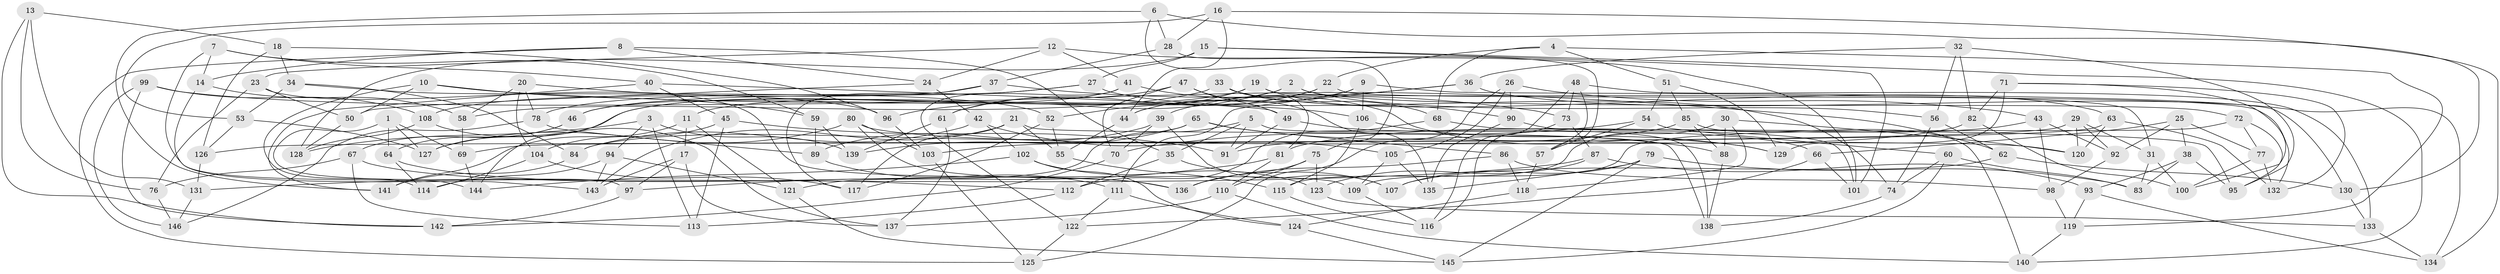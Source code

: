 // coarse degree distribution, {6: 0.5714285714285714, 4: 0.3626373626373626, 5: 0.03296703296703297, 3: 0.03296703296703297}
// Generated by graph-tools (version 1.1) at 2025/42/03/06/25 10:42:19]
// undirected, 146 vertices, 292 edges
graph export_dot {
graph [start="1"]
  node [color=gray90,style=filled];
  1;
  2;
  3;
  4;
  5;
  6;
  7;
  8;
  9;
  10;
  11;
  12;
  13;
  14;
  15;
  16;
  17;
  18;
  19;
  20;
  21;
  22;
  23;
  24;
  25;
  26;
  27;
  28;
  29;
  30;
  31;
  32;
  33;
  34;
  35;
  36;
  37;
  38;
  39;
  40;
  41;
  42;
  43;
  44;
  45;
  46;
  47;
  48;
  49;
  50;
  51;
  52;
  53;
  54;
  55;
  56;
  57;
  58;
  59;
  60;
  61;
  62;
  63;
  64;
  65;
  66;
  67;
  68;
  69;
  70;
  71;
  72;
  73;
  74;
  75;
  76;
  77;
  78;
  79;
  80;
  81;
  82;
  83;
  84;
  85;
  86;
  87;
  88;
  89;
  90;
  91;
  92;
  93;
  94;
  95;
  96;
  97;
  98;
  99;
  100;
  101;
  102;
  103;
  104;
  105;
  106;
  107;
  108;
  109;
  110;
  111;
  112;
  113;
  114;
  115;
  116;
  117;
  118;
  119;
  120;
  121;
  122;
  123;
  124;
  125;
  126;
  127;
  128;
  129;
  130;
  131;
  132;
  133;
  134;
  135;
  136;
  137;
  138;
  139;
  140;
  141;
  142;
  143;
  144;
  145;
  146;
  1 -- 127;
  1 -- 69;
  1 -- 97;
  1 -- 64;
  2 -- 56;
  2 -- 127;
  2 -- 72;
  2 -- 96;
  3 -- 128;
  3 -- 139;
  3 -- 113;
  3 -- 94;
  4 -- 119;
  4 -- 22;
  4 -- 68;
  4 -- 51;
  5 -- 35;
  5 -- 138;
  5 -- 91;
  5 -- 121;
  6 -- 28;
  6 -- 75;
  6 -- 130;
  6 -- 141;
  7 -- 40;
  7 -- 14;
  7 -- 143;
  7 -- 59;
  8 -- 35;
  8 -- 14;
  8 -- 125;
  8 -- 24;
  9 -- 44;
  9 -- 130;
  9 -- 11;
  9 -- 106;
  10 -- 114;
  10 -- 50;
  10 -- 59;
  10 -- 62;
  11 -- 141;
  11 -- 17;
  11 -- 121;
  12 -- 101;
  12 -- 24;
  12 -- 23;
  12 -- 41;
  13 -- 142;
  13 -- 131;
  13 -- 18;
  13 -- 76;
  14 -- 144;
  14 -- 58;
  15 -- 140;
  15 -- 128;
  15 -- 101;
  15 -- 27;
  16 -- 44;
  16 -- 134;
  16 -- 53;
  16 -- 28;
  17 -- 137;
  17 -- 97;
  17 -- 143;
  18 -- 34;
  18 -- 96;
  18 -- 126;
  19 -- 31;
  19 -- 144;
  19 -- 90;
  19 -- 52;
  20 -- 52;
  20 -- 78;
  20 -- 104;
  20 -- 58;
  21 -- 55;
  21 -- 143;
  21 -- 117;
  21 -- 138;
  22 -- 132;
  22 -- 61;
  22 -- 44;
  23 -- 50;
  23 -- 109;
  23 -- 76;
  24 -- 50;
  24 -- 42;
  25 -- 38;
  25 -- 92;
  25 -- 66;
  25 -- 77;
  26 -- 105;
  26 -- 43;
  26 -- 90;
  26 -- 125;
  27 -- 46;
  27 -- 74;
  27 -- 78;
  28 -- 37;
  28 -- 57;
  29 -- 31;
  29 -- 120;
  29 -- 126;
  29 -- 92;
  30 -- 118;
  30 -- 88;
  30 -- 115;
  30 -- 120;
  31 -- 100;
  31 -- 83;
  32 -- 82;
  32 -- 95;
  32 -- 36;
  32 -- 56;
  33 -- 63;
  33 -- 68;
  33 -- 81;
  33 -- 58;
  34 -- 84;
  34 -- 96;
  34 -- 53;
  35 -- 107;
  35 -- 112;
  36 -- 39;
  36 -- 134;
  36 -- 111;
  37 -- 117;
  37 -- 108;
  37 -- 73;
  38 -- 93;
  38 -- 95;
  38 -- 83;
  39 -- 107;
  39 -- 89;
  39 -- 70;
  40 -- 49;
  40 -- 45;
  40 -- 141;
  41 -- 129;
  41 -- 46;
  41 -- 122;
  42 -- 105;
  42 -- 84;
  42 -- 102;
  43 -- 81;
  43 -- 92;
  43 -- 98;
  44 -- 55;
  45 -- 104;
  45 -- 113;
  45 -- 91;
  46 -- 64;
  46 -- 67;
  47 -- 61;
  47 -- 70;
  47 -- 49;
  47 -- 135;
  48 -- 57;
  48 -- 73;
  48 -- 133;
  48 -- 116;
  49 -- 66;
  49 -- 91;
  50 -- 128;
  51 -- 85;
  51 -- 129;
  51 -- 54;
  52 -- 117;
  52 -- 55;
  53 -- 127;
  53 -- 126;
  54 -- 70;
  54 -- 57;
  54 -- 60;
  55 -- 115;
  56 -- 62;
  56 -- 74;
  57 -- 118;
  58 -- 69;
  59 -- 139;
  59 -- 89;
  60 -- 83;
  60 -- 145;
  60 -- 74;
  61 -- 137;
  61 -- 139;
  62 -- 130;
  62 -- 107;
  63 -- 120;
  63 -- 69;
  63 -- 132;
  64 -- 114;
  64 -- 136;
  65 -- 86;
  65 -- 139;
  65 -- 88;
  65 -- 84;
  66 -- 122;
  66 -- 101;
  67 -- 112;
  67 -- 113;
  67 -- 76;
  68 -- 95;
  68 -- 112;
  69 -- 144;
  70 -- 142;
  71 -- 129;
  71 -- 132;
  71 -- 82;
  71 -- 100;
  72 -- 95;
  72 -- 109;
  72 -- 77;
  73 -- 87;
  73 -- 116;
  74 -- 138;
  75 -- 110;
  75 -- 136;
  75 -- 123;
  76 -- 146;
  77 -- 100;
  77 -- 132;
  78 -- 89;
  78 -- 146;
  79 -- 135;
  79 -- 145;
  79 -- 83;
  79 -- 107;
  80 -- 103;
  80 -- 127;
  80 -- 120;
  80 -- 136;
  81 -- 97;
  81 -- 110;
  82 -- 91;
  82 -- 100;
  84 -- 141;
  85 -- 88;
  85 -- 140;
  85 -- 103;
  86 -- 118;
  86 -- 98;
  86 -- 136;
  87 -- 93;
  87 -- 131;
  87 -- 123;
  88 -- 138;
  89 -- 111;
  90 -- 101;
  90 -- 135;
  92 -- 98;
  93 -- 134;
  93 -- 119;
  94 -- 114;
  94 -- 143;
  94 -- 121;
  96 -- 103;
  97 -- 142;
  98 -- 119;
  99 -- 142;
  99 -- 146;
  99 -- 108;
  99 -- 106;
  102 -- 144;
  102 -- 123;
  102 -- 124;
  103 -- 125;
  104 -- 117;
  104 -- 114;
  105 -- 135;
  105 -- 109;
  106 -- 115;
  106 -- 129;
  108 -- 128;
  108 -- 137;
  109 -- 116;
  110 -- 137;
  110 -- 140;
  111 -- 124;
  111 -- 122;
  112 -- 113;
  115 -- 116;
  118 -- 124;
  119 -- 140;
  121 -- 145;
  122 -- 125;
  123 -- 133;
  124 -- 145;
  126 -- 131;
  130 -- 133;
  131 -- 146;
  133 -- 134;
}
